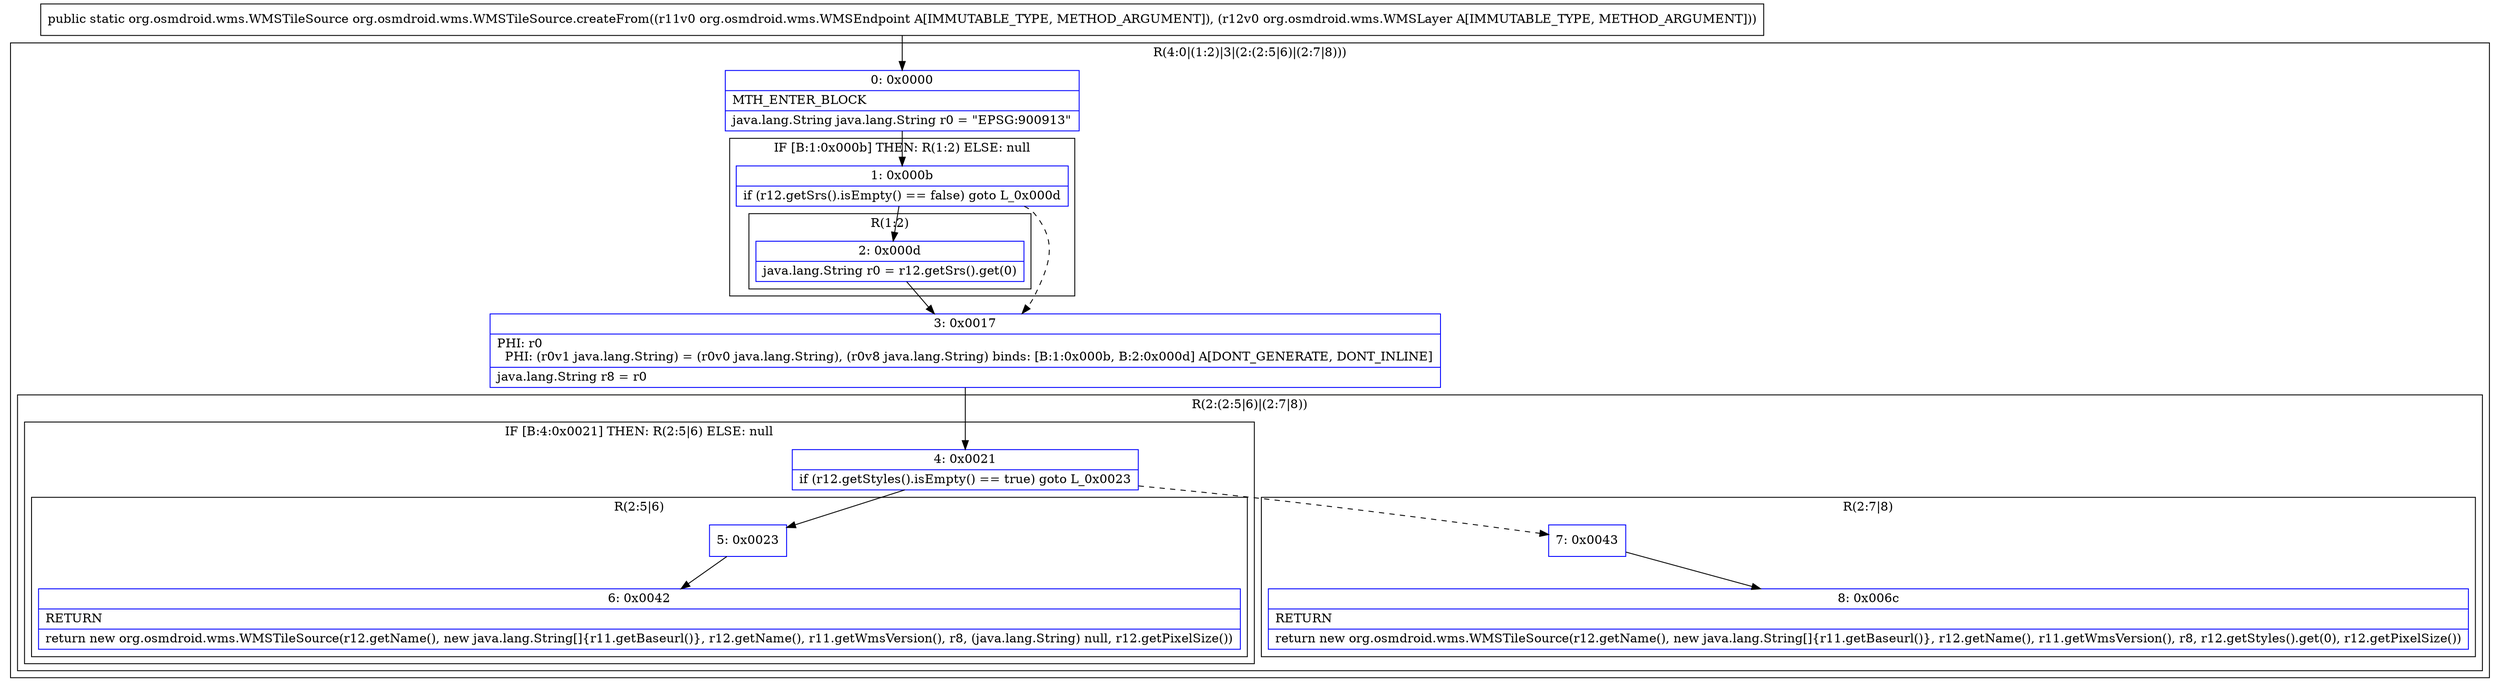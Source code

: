digraph "CFG fororg.osmdroid.wms.WMSTileSource.createFrom(Lorg\/osmdroid\/wms\/WMSEndpoint;Lorg\/osmdroid\/wms\/WMSLayer;)Lorg\/osmdroid\/wms\/WMSTileSource;" {
subgraph cluster_Region_128676915 {
label = "R(4:0|(1:2)|3|(2:(2:5|6)|(2:7|8)))";
node [shape=record,color=blue];
Node_0 [shape=record,label="{0\:\ 0x0000|MTH_ENTER_BLOCK\l|java.lang.String java.lang.String r0 = \"EPSG:900913\"\l}"];
subgraph cluster_IfRegion_413851943 {
label = "IF [B:1:0x000b] THEN: R(1:2) ELSE: null";
node [shape=record,color=blue];
Node_1 [shape=record,label="{1\:\ 0x000b|if (r12.getSrs().isEmpty() == false) goto L_0x000d\l}"];
subgraph cluster_Region_1490689146 {
label = "R(1:2)";
node [shape=record,color=blue];
Node_2 [shape=record,label="{2\:\ 0x000d|java.lang.String r0 = r12.getSrs().get(0)\l}"];
}
}
Node_3 [shape=record,label="{3\:\ 0x0017|PHI: r0 \l  PHI: (r0v1 java.lang.String) = (r0v0 java.lang.String), (r0v8 java.lang.String) binds: [B:1:0x000b, B:2:0x000d] A[DONT_GENERATE, DONT_INLINE]\l|java.lang.String r8 = r0\l}"];
subgraph cluster_Region_1389388208 {
label = "R(2:(2:5|6)|(2:7|8))";
node [shape=record,color=blue];
subgraph cluster_IfRegion_576036862 {
label = "IF [B:4:0x0021] THEN: R(2:5|6) ELSE: null";
node [shape=record,color=blue];
Node_4 [shape=record,label="{4\:\ 0x0021|if (r12.getStyles().isEmpty() == true) goto L_0x0023\l}"];
subgraph cluster_Region_874468241 {
label = "R(2:5|6)";
node [shape=record,color=blue];
Node_5 [shape=record,label="{5\:\ 0x0023}"];
Node_6 [shape=record,label="{6\:\ 0x0042|RETURN\l|return new org.osmdroid.wms.WMSTileSource(r12.getName(), new java.lang.String[]\{r11.getBaseurl()\}, r12.getName(), r11.getWmsVersion(), r8, (java.lang.String) null, r12.getPixelSize())\l}"];
}
}
subgraph cluster_Region_1764434373 {
label = "R(2:7|8)";
node [shape=record,color=blue];
Node_7 [shape=record,label="{7\:\ 0x0043}"];
Node_8 [shape=record,label="{8\:\ 0x006c|RETURN\l|return new org.osmdroid.wms.WMSTileSource(r12.getName(), new java.lang.String[]\{r11.getBaseurl()\}, r12.getName(), r11.getWmsVersion(), r8, r12.getStyles().get(0), r12.getPixelSize())\l}"];
}
}
}
MethodNode[shape=record,label="{public static org.osmdroid.wms.WMSTileSource org.osmdroid.wms.WMSTileSource.createFrom((r11v0 org.osmdroid.wms.WMSEndpoint A[IMMUTABLE_TYPE, METHOD_ARGUMENT]), (r12v0 org.osmdroid.wms.WMSLayer A[IMMUTABLE_TYPE, METHOD_ARGUMENT])) }"];
MethodNode -> Node_0;
Node_0 -> Node_1;
Node_1 -> Node_2;
Node_1 -> Node_3[style=dashed];
Node_2 -> Node_3;
Node_3 -> Node_4;
Node_4 -> Node_5;
Node_4 -> Node_7[style=dashed];
Node_5 -> Node_6;
Node_7 -> Node_8;
}

